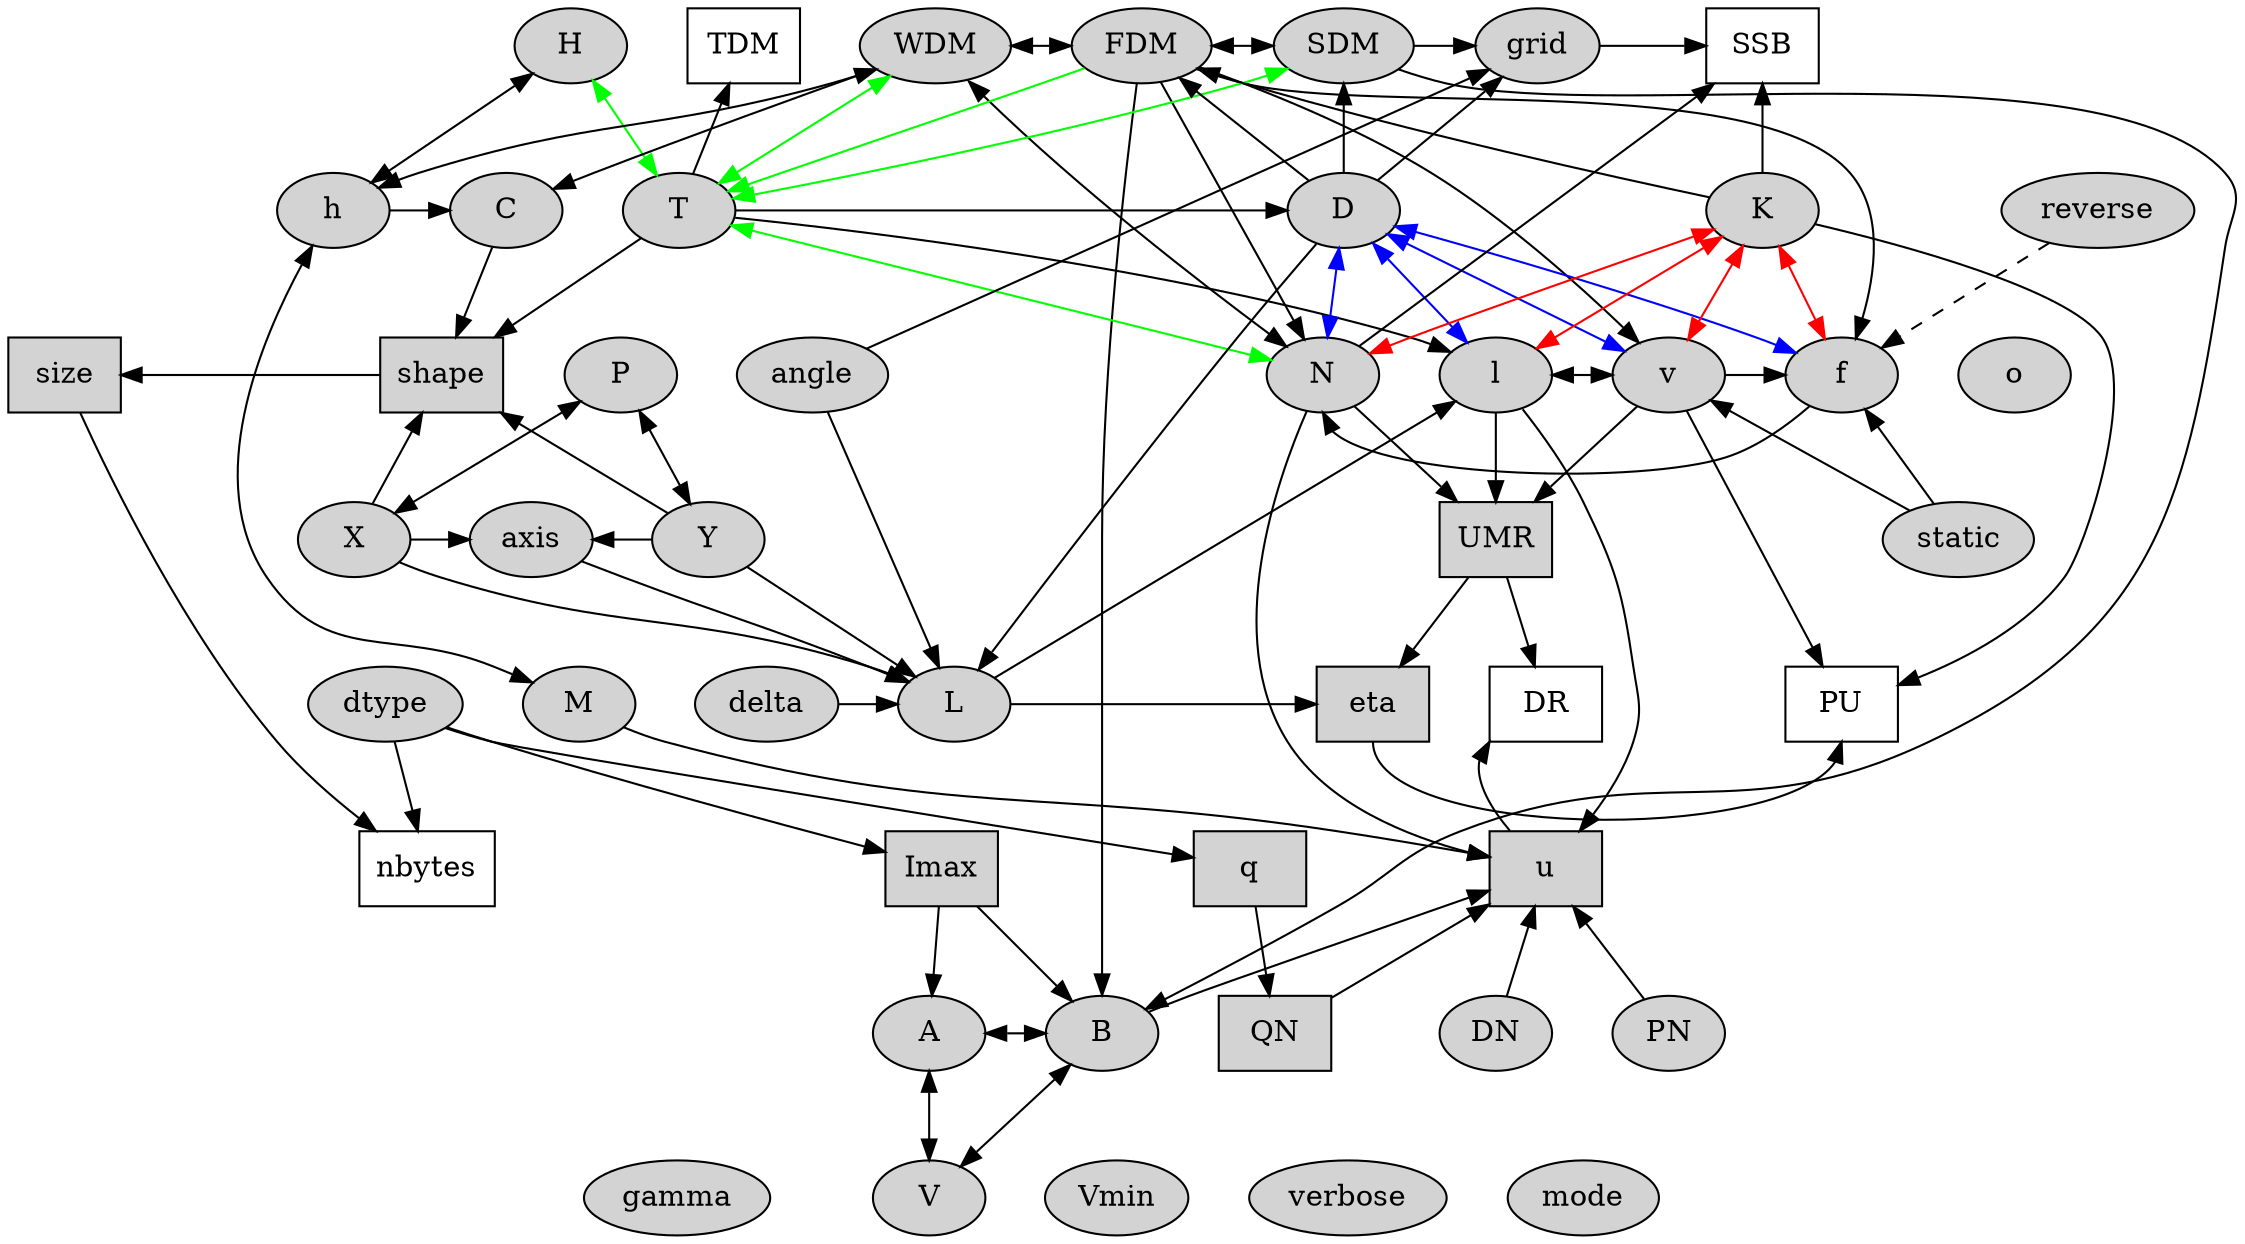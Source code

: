 digraph G {
    graph [compound=True]
    node [style=filled]
    nodesep=0.4  // default: 0.25
    ranksep=0.6  // default: 0.5

    {rank=same; H -> TDM -> WDM -> FDM -> SDM -> grid -> SSB[style=invis][group=1]}
    {rank=same; h -> C -> T -> D -> K -> reverse[style=invis][group=2]}
    {rank=same; size -> shape -> P -> angle -> N -> l -> v -> f -> o[style=invis][group=3]}
    {rank=same; X -> axis -> Y -> UMR -> static[style=invis][group=4]}
    {rank=same; dtype -> M -> delta -> L -> eta -> DR -> PU[style=invis][group=5]}
    //{rank=same; dtype -> M -> angle[style=invis][group=6]}
    {rank=same; nbytes -> Imax -> q -> u[style=invis][group=7]}
    {rank=same; A -> B -> QN -> DN -> PN[style=invis][group=8]}
    {rank=same; gamma -> V -> Vmin -> verbose -> mode[style=invis][group=9]}

    SSB[shape=box][fillcolor=white]

    H -> {T} [dir=both][color=green]
    TDM -> WDM [style=invis]
    H -> {h} [dir=both]
    WDM -> C[shape=box]
    WDM -> h[dir=both]
    WDM:se -> N[dir=both]
    WDM:e -> FDM [weight=3][dir=both]
    WDM -> T[dir=both][color=green]
    FDM -> {N v f}
    FDM -> T [color=green]
    FDM:e -> SDM [weight=1][dir=both]
    SDM -> T[dir=both][color=green]
    SDM:e -> grid
    SDM -> B
    FDM -> B
    grid:e -> SSB

    C -> shape
    h:e -> C
    h -> M [dir=both]
    h -> size [style=invis]
//    T -> {D K} [constraint=false]
    T -> {TDM shape l}
    T:e -> D
    T -> N [dir=both][color=green]
    D -> {FDM SDM grid L}
    D -> {N l v f}[dir=both][color=blue]
    K -> {N l v f}[dir=both][color=red]
    K -> {FDM  PU}
    K -> SSB [weight=5]
    reverse -> f [style=dashed]

    N -> {SSB UMR}
    l -> UMR [weight=13]
    l:e -> v [dir=both]
    v:e -> f
    v -> {UMR PU}
    f -> N:s

    P -> X [dir=both]
    P -> Y [dir=both]
    X:e -> axis
    X -> {shape L}
    Y -> {shape L}
    Y:w -> axis
    axis -> L
    UMR -> {eta DR}
    static -> {v f}

    M -> u
    delta:e -> L
    angle -> L
    L:e -> eta
    L -> l
    eta:s -> PU:s

    u -> DR:sw [constraint=false]

    dtype -> {Imax q nbytes}

    Imax -> A
    Imax -> B [weight=2]
    q -> QN [weight=2]
    nbytes -> gamma [style=invis]
    Vmin
    verbose
    mode
    o

    A:e -> B [dir=both]
    A -> V [dir=both][weight=3]
    B -> V [dir=both]
    B -> u
    QN -> u
    DN -> u [weight=2]
    PN -> u

    size -> nbytes
    //shape -> size
    size:e -> shape [dir=back][constraint=false]
    shape -> axis [style=invis]

    N -> u
    l -> u
    angle -> grid

    shape[shape=box]
    size[shape=box]
    nbytes[shape=box][fillcolor=white]
    Imax[shape=box]
    q[shape=box]
//    Q[shape=box]
    QN[shape=box]
    UMR[shape=box]
    eta[shape=box]
    u[shape=box]
    TDM[shape=box][fillcolor=white]
    //L[shape=box]
    DR[shape=box][fillcolor=white]
    PU[shape=box][fillcolor=white]
}
